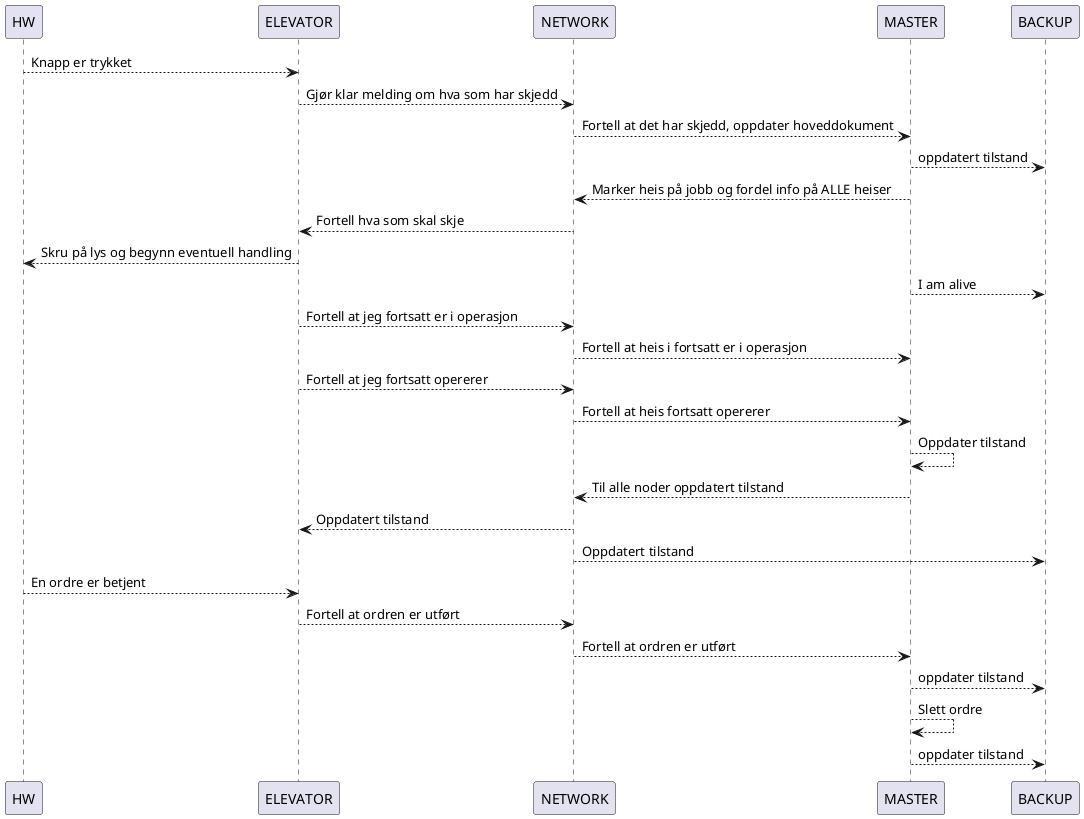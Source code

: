 @startuml


HW --> ELEVATOR : Knapp er trykket
ELEVATOR --> NETWORK : Gjør klar melding om hva som har skjedd
NETWORK --> MASTER : Fortell at det har skjedd, oppdater hoveddokument
MASTER --> BACKUP : oppdatert tilstand
MASTER --> NETWORK : Marker heis på jobb og fordel info på ALLE heiser
NETWORK --> ELEVATOR : Fortell hva som skal skje
ELEVATOR --> HW : Skru på lys og begynn eventuell handling
MASTER -->BACKUP : I am alive
ELEVATOR --> NETWORK : Fortell at jeg fortsatt er i operasjon
NETWORK --> MASTER : Fortell at heis i fortsatt er i operasjon
ELEVATOR --> NETWORK : Fortell at jeg fortsatt opererer
NETWORK --> MASTER : Fortell at heis fortsatt opererer
MASTER --> MASTER : Oppdater tilstand
MASTER --> NETWORK : Til alle noder oppdatert tilstand
NETWORK --> ELEVATOR : Oppdatert tilstand
NETWORK --> BACKUP : Oppdatert tilstand
HW --> ELEVATOR : En ordre er betjent
ELEVATOR --> NETWORK : Fortell at ordren er utført
NETWORK --> MASTER : Fortell at ordren er utført
MASTER --> BACKUP: oppdater tilstand
MASTER --> MASTER : Slett ordre
MASTER --> BACKUP : oppdater tilstand





@enduml
